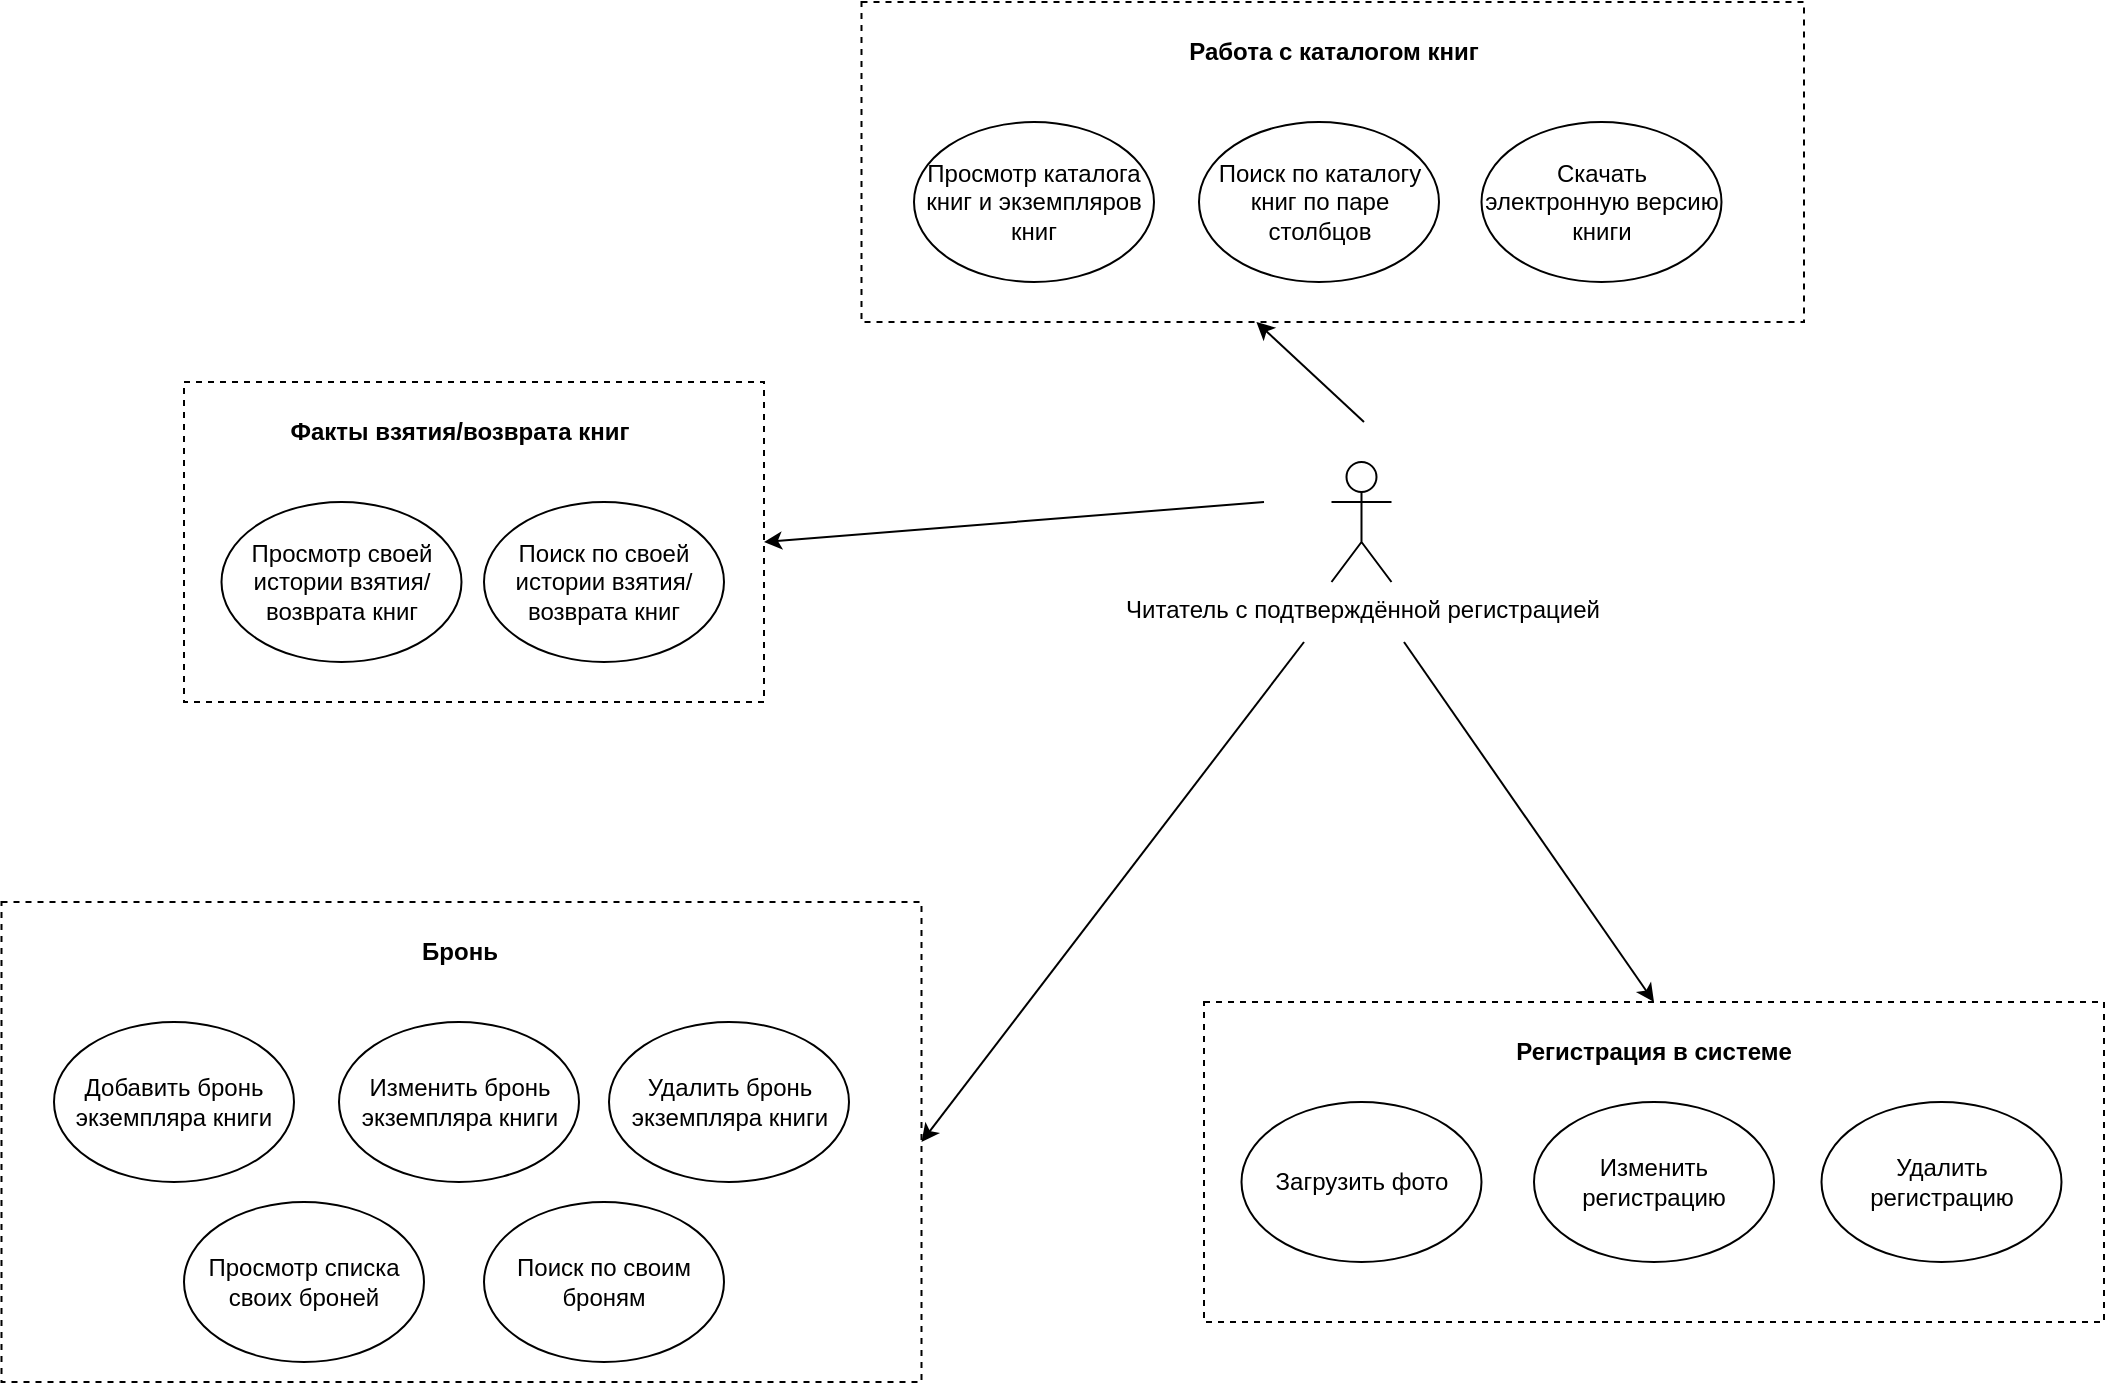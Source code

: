 <mxGraphModel dx="1050" dy="530" grid="1" gridSize="10" guides="1" tooltips="1" connect="1" arrows="1" fold="1" page="1" pageScale="1" pageWidth="2336" pageHeight="1654" math="0" shadow="0">
  <root>
    <mxCell id="0" />
    <mxCell id="1" parent="0" />
    <mxCell id="U7CLlOOGwDEL3iCLRZDy-5" value="Читатель с подтверждённой регистрацией" style="shape=umlActor;verticalLabelPosition=bottom;verticalAlign=top;html=1;outlineConnect=0;" parent="1" vertex="1">
      <mxGeometry x="773.75" y="410" width="30" height="60" as="geometry" />
    </mxCell>
    <mxCell id="U7CLlOOGwDEL3iCLRZDy-8" value="" style="rounded=0;whiteSpace=wrap;html=1;dashed=1;" parent="1" vertex="1">
      <mxGeometry x="538.75" y="180" width="471.25" height="160" as="geometry" />
    </mxCell>
    <mxCell id="U7CLlOOGwDEL3iCLRZDy-10" value="Просмотр каталога книг и экземпляров книг" style="ellipse;whiteSpace=wrap;html=1;" parent="1" vertex="1">
      <mxGeometry x="565" y="240" width="120" height="80" as="geometry" />
    </mxCell>
    <mxCell id="U7CLlOOGwDEL3iCLRZDy-11" value="Поиск по каталогу книг по паре столбцов" style="ellipse;whiteSpace=wrap;html=1;" parent="1" vertex="1">
      <mxGeometry x="707.5" y="240" width="120" height="80" as="geometry" />
    </mxCell>
    <mxCell id="U7CLlOOGwDEL3iCLRZDy-14" value="Работа с каталогом книг" style="text;html=1;align=center;verticalAlign=middle;whiteSpace=wrap;rounded=0;fontStyle=1" parent="1" vertex="1">
      <mxGeometry x="655.63" y="190" width="237.5" height="30" as="geometry" />
    </mxCell>
    <mxCell id="U7CLlOOGwDEL3iCLRZDy-31" value="" style="rounded=0;whiteSpace=wrap;html=1;dashed=1;" parent="1" vertex="1">
      <mxGeometry x="710" y="680" width="450" height="160" as="geometry" />
    </mxCell>
    <mxCell id="U7CLlOOGwDEL3iCLRZDy-34" value="Регистрация в системе" style="text;html=1;align=center;verticalAlign=middle;whiteSpace=wrap;rounded=0;fontStyle=1" parent="1" vertex="1">
      <mxGeometry x="816.25" y="690" width="237.5" height="30" as="geometry" />
    </mxCell>
    <mxCell id="U7CLlOOGwDEL3iCLRZDy-43" value="" style="endArrow=classic;html=1;rounded=0;entryX=0.419;entryY=1;entryDx=0;entryDy=0;entryPerimeter=0;" parent="1" target="U7CLlOOGwDEL3iCLRZDy-8" edge="1">
      <mxGeometry width="50" height="50" relative="1" as="geometry">
        <mxPoint x="790" y="390" as="sourcePoint" />
        <mxPoint x="908.75" y="520" as="targetPoint" />
      </mxGeometry>
    </mxCell>
    <mxCell id="U7CLlOOGwDEL3iCLRZDy-44" value="" style="endArrow=classic;html=1;rounded=0;entryX=0.5;entryY=0;entryDx=0;entryDy=0;" parent="1" target="U7CLlOOGwDEL3iCLRZDy-31" edge="1">
      <mxGeometry width="50" height="50" relative="1" as="geometry">
        <mxPoint x="810" y="500" as="sourcePoint" />
        <mxPoint x="700" y="540" as="targetPoint" />
      </mxGeometry>
    </mxCell>
    <mxCell id="rLfAB2LgZrqo5nBIkiLM-1" value="Изменить регистрацию" style="ellipse;whiteSpace=wrap;html=1;" parent="1" vertex="1">
      <mxGeometry x="875" y="730" width="120" height="80" as="geometry" />
    </mxCell>
    <mxCell id="rLfAB2LgZrqo5nBIkiLM-2" value="Удалить регистрацию" style="ellipse;whiteSpace=wrap;html=1;" parent="1" vertex="1">
      <mxGeometry x="1018.75" y="730" width="120" height="80" as="geometry" />
    </mxCell>
    <mxCell id="rLfAB2LgZrqo5nBIkiLM-3" value="Скачать электронную версию книги" style="ellipse;whiteSpace=wrap;html=1;" parent="1" vertex="1">
      <mxGeometry x="848.75" y="240" width="120" height="80" as="geometry" />
    </mxCell>
    <mxCell id="rLfAB2LgZrqo5nBIkiLM-4" value="" style="rounded=0;whiteSpace=wrap;html=1;dashed=1;" parent="1" vertex="1">
      <mxGeometry x="108.75" y="630" width="460" height="240" as="geometry" />
    </mxCell>
    <mxCell id="rLfAB2LgZrqo5nBIkiLM-5" value="Добавить бронь экземпляра книги" style="ellipse;whiteSpace=wrap;html=1;" parent="1" vertex="1">
      <mxGeometry x="135" y="690" width="120" height="80" as="geometry" />
    </mxCell>
    <mxCell id="rLfAB2LgZrqo5nBIkiLM-6" value="Изменить бронь экземпляра книги" style="ellipse;whiteSpace=wrap;html=1;" parent="1" vertex="1">
      <mxGeometry x="277.5" y="690" width="120" height="80" as="geometry" />
    </mxCell>
    <mxCell id="rLfAB2LgZrqo5nBIkiLM-7" value="Бронь" style="text;html=1;align=center;verticalAlign=middle;whiteSpace=wrap;rounded=0;fontStyle=1" parent="1" vertex="1">
      <mxGeometry x="218.75" y="640" width="237.5" height="30" as="geometry" />
    </mxCell>
    <mxCell id="rLfAB2LgZrqo5nBIkiLM-8" value="Удалить бронь экземпляра книги" style="ellipse;whiteSpace=wrap;html=1;" parent="1" vertex="1">
      <mxGeometry x="412.5" y="690" width="120" height="80" as="geometry" />
    </mxCell>
    <mxCell id="rLfAB2LgZrqo5nBIkiLM-10" value="" style="rounded=0;whiteSpace=wrap;html=1;dashed=1;" parent="1" vertex="1">
      <mxGeometry x="200" y="370" width="290" height="160" as="geometry" />
    </mxCell>
    <mxCell id="rLfAB2LgZrqo5nBIkiLM-11" value="Просмотр своей истории взятия/возврата книг" style="ellipse;whiteSpace=wrap;html=1;" parent="1" vertex="1">
      <mxGeometry x="218.75" y="430" width="120" height="80" as="geometry" />
    </mxCell>
    <mxCell id="rLfAB2LgZrqo5nBIkiLM-12" value="Поиск по своей истории взятия/возврата книг" style="ellipse;whiteSpace=wrap;html=1;" parent="1" vertex="1">
      <mxGeometry x="350" y="430" width="120" height="80" as="geometry" />
    </mxCell>
    <mxCell id="rLfAB2LgZrqo5nBIkiLM-13" value="Факты взятия/возврата книг" style="text;html=1;align=center;verticalAlign=middle;whiteSpace=wrap;rounded=0;fontStyle=1" parent="1" vertex="1">
      <mxGeometry x="218.75" y="380" width="237.5" height="30" as="geometry" />
    </mxCell>
    <mxCell id="rLfAB2LgZrqo5nBIkiLM-15" value="Просмотр списка своих броней" style="ellipse;whiteSpace=wrap;html=1;" parent="1" vertex="1">
      <mxGeometry x="200" y="780" width="120" height="80" as="geometry" />
    </mxCell>
    <mxCell id="rLfAB2LgZrqo5nBIkiLM-16" value="Поиск по своим броням" style="ellipse;whiteSpace=wrap;html=1;" parent="1" vertex="1">
      <mxGeometry x="350" y="780" width="120" height="80" as="geometry" />
    </mxCell>
    <mxCell id="rLfAB2LgZrqo5nBIkiLM-20" value="" style="endArrow=classic;html=1;rounded=0;entryX=1;entryY=0.5;entryDx=0;entryDy=0;" parent="1" target="rLfAB2LgZrqo5nBIkiLM-10" edge="1">
      <mxGeometry width="50" height="50" relative="1" as="geometry">
        <mxPoint x="740" y="430" as="sourcePoint" />
        <mxPoint x="870" y="520" as="targetPoint" />
      </mxGeometry>
    </mxCell>
    <mxCell id="rLfAB2LgZrqo5nBIkiLM-21" value="" style="endArrow=classic;html=1;rounded=0;entryX=1;entryY=0.5;entryDx=0;entryDy=0;" parent="1" target="rLfAB2LgZrqo5nBIkiLM-4" edge="1">
      <mxGeometry width="50" height="50" relative="1" as="geometry">
        <mxPoint x="760" y="500" as="sourcePoint" />
        <mxPoint x="580" y="750" as="targetPoint" />
      </mxGeometry>
    </mxCell>
    <mxCell id="itdZmWe-7IcPFNpV1UZK-1" value="Загрузить фото" style="ellipse;whiteSpace=wrap;html=1;" vertex="1" parent="1">
      <mxGeometry x="728.75" y="730" width="120" height="80" as="geometry" />
    </mxCell>
  </root>
</mxGraphModel>
